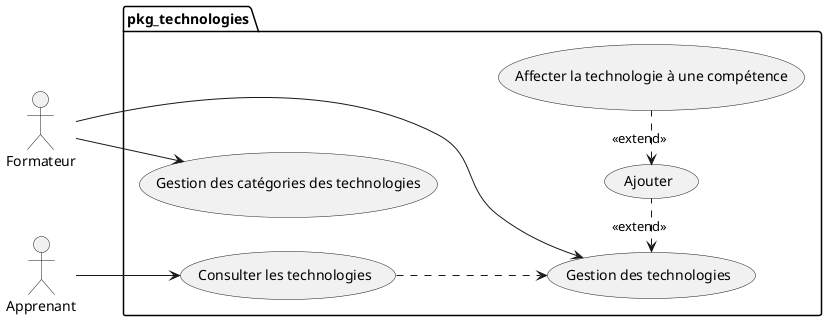 @startuml use_case_pk_authentification

left to right direction
'  top to bottom direction


actor Formateur as formateur
actor Apprenant as apprenant


package pkg_technologies {
  formateur -->  (Gestion des technologies) 
  formateur -->  (Gestion des catégories des technologies) 
  (Gestion des technologies) <.  (Ajouter) : <<extend>>
  (Ajouter) <. (Affecter la technologie à une compétence)   : <<extend>>
  apprenant -->(Consulter les technologies)
  (Consulter les technologies) ..> (Gestion des technologies)
}  

' note right of admin : "note 1"

@enduml